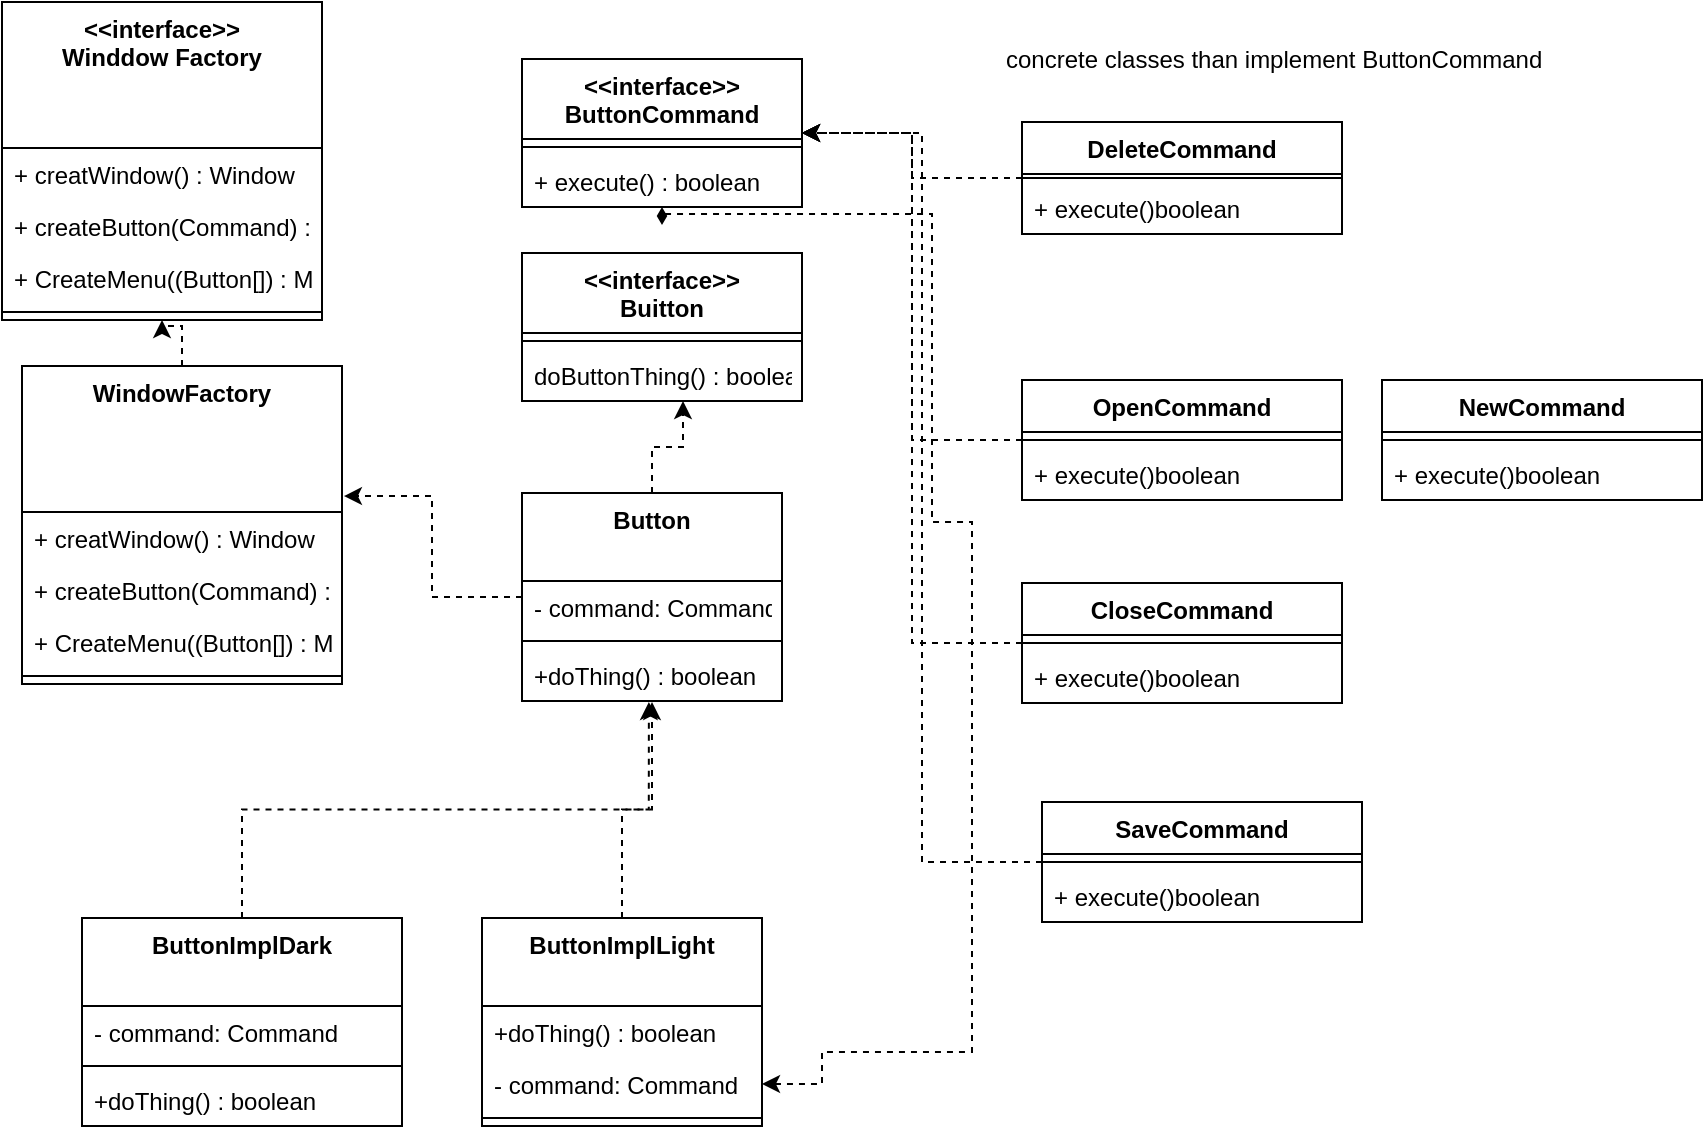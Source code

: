 <mxfile version="12.1.8" type="github" pages="1">
  <diagram id="RCSqsCl_UlnlOMIe7hOC" name="Page-1">
    <mxGraphModel dx="728" dy="740" grid="1" gridSize="10" guides="1" tooltips="1" connect="1" arrows="1" fold="1" page="1" pageScale="1" pageWidth="850" pageHeight="1100" math="0" shadow="0">
      <root>
        <mxCell id="0"/>
        <mxCell id="1" parent="0"/>
        <mxCell id="8Fv7Tn2c3ci1tTQjPgPF-1" value="&lt;&lt;interface&gt;&gt;&#xa;Buitton&#xa;" style="swimlane;fontStyle=1;align=center;verticalAlign=top;childLayout=stackLayout;horizontal=1;startSize=40;horizontalStack=0;resizeParent=1;resizeParentMax=0;resizeLast=0;collapsible=1;marginBottom=0;" vertex="1" parent="1">
          <mxGeometry x="260" y="165.5" width="140" height="74" as="geometry"/>
        </mxCell>
        <mxCell id="8Fv7Tn2c3ci1tTQjPgPF-3" value="" style="line;strokeWidth=1;fillColor=none;align=left;verticalAlign=middle;spacingTop=-1;spacingLeft=3;spacingRight=3;rotatable=0;labelPosition=right;points=[];portConstraint=eastwest;" vertex="1" parent="8Fv7Tn2c3ci1tTQjPgPF-1">
          <mxGeometry y="40" width="140" height="8" as="geometry"/>
        </mxCell>
        <mxCell id="8Fv7Tn2c3ci1tTQjPgPF-4" value="doButtonThing() : boolean" style="text;strokeColor=none;fillColor=none;align=left;verticalAlign=top;spacingLeft=4;spacingRight=4;overflow=hidden;rotatable=0;points=[[0,0.5],[1,0.5]];portConstraint=eastwest;" vertex="1" parent="8Fv7Tn2c3ci1tTQjPgPF-1">
          <mxGeometry y="48" width="140" height="26" as="geometry"/>
        </mxCell>
        <mxCell id="8Fv7Tn2c3ci1tTQjPgPF-24" style="edgeStyle=orthogonalEdgeStyle;rounded=0;orthogonalLoop=1;jettySize=auto;html=1;entryX=0.575;entryY=1;entryDx=0;entryDy=0;entryPerimeter=0;dashed=1;" edge="1" parent="1" source="8Fv7Tn2c3ci1tTQjPgPF-8" target="8Fv7Tn2c3ci1tTQjPgPF-4">
          <mxGeometry relative="1" as="geometry"/>
        </mxCell>
        <mxCell id="8Fv7Tn2c3ci1tTQjPgPF-75" style="edgeStyle=orthogonalEdgeStyle;rounded=0;orthogonalLoop=1;jettySize=auto;html=1;entryX=1.006;entryY=0.409;entryDx=0;entryDy=0;entryPerimeter=0;dashed=1;" edge="1" parent="1" source="8Fv7Tn2c3ci1tTQjPgPF-8" target="8Fv7Tn2c3ci1tTQjPgPF-44">
          <mxGeometry relative="1" as="geometry"/>
        </mxCell>
        <mxCell id="8Fv7Tn2c3ci1tTQjPgPF-8" value="Button" style="swimlane;fontStyle=1;align=center;verticalAlign=top;childLayout=stackLayout;horizontal=1;startSize=44;horizontalStack=0;resizeParent=1;resizeParentMax=0;resizeLast=0;collapsible=1;marginBottom=0;" vertex="1" parent="1">
          <mxGeometry x="260" y="285.5" width="130" height="104" as="geometry"/>
        </mxCell>
        <mxCell id="8Fv7Tn2c3ci1tTQjPgPF-9" value="- command: Command" style="text;strokeColor=none;fillColor=none;align=left;verticalAlign=top;spacingLeft=4;spacingRight=4;overflow=hidden;rotatable=0;points=[[0,0.5],[1,0.5]];portConstraint=eastwest;" vertex="1" parent="8Fv7Tn2c3ci1tTQjPgPF-8">
          <mxGeometry y="44" width="130" height="26" as="geometry"/>
        </mxCell>
        <mxCell id="8Fv7Tn2c3ci1tTQjPgPF-10" value="" style="line;strokeWidth=1;fillColor=none;align=left;verticalAlign=middle;spacingTop=-1;spacingLeft=3;spacingRight=3;rotatable=0;labelPosition=right;points=[];portConstraint=eastwest;" vertex="1" parent="8Fv7Tn2c3ci1tTQjPgPF-8">
          <mxGeometry y="70" width="130" height="8" as="geometry"/>
        </mxCell>
        <mxCell id="8Fv7Tn2c3ci1tTQjPgPF-11" value="+doThing() : boolean" style="text;strokeColor=none;fillColor=none;align=left;verticalAlign=top;spacingLeft=4;spacingRight=4;overflow=hidden;rotatable=0;points=[[0,0.5],[1,0.5]];portConstraint=eastwest;" vertex="1" parent="8Fv7Tn2c3ci1tTQjPgPF-8">
          <mxGeometry y="78" width="130" height="26" as="geometry"/>
        </mxCell>
        <mxCell id="8Fv7Tn2c3ci1tTQjPgPF-12" value="&lt;&lt;interface&gt;&gt;&#xa;Winddow Factory&#xa;" style="swimlane;fontStyle=1;align=center;verticalAlign=top;childLayout=stackLayout;horizontal=1;startSize=73;horizontalStack=0;resizeParent=1;resizeParentMax=0;resizeLast=0;collapsible=1;marginBottom=0;" vertex="1" parent="1">
          <mxGeometry y="40" width="160" height="159" as="geometry"/>
        </mxCell>
        <mxCell id="8Fv7Tn2c3ci1tTQjPgPF-13" value="+ creatWindow() : Window" style="text;strokeColor=none;fillColor=none;align=left;verticalAlign=top;spacingLeft=4;spacingRight=4;overflow=hidden;rotatable=0;points=[[0,0.5],[1,0.5]];portConstraint=eastwest;" vertex="1" parent="8Fv7Tn2c3ci1tTQjPgPF-12">
          <mxGeometry y="73" width="160" height="26" as="geometry"/>
        </mxCell>
        <mxCell id="8Fv7Tn2c3ci1tTQjPgPF-20" value="+ createButton(Command) : Button " style="text;strokeColor=none;fillColor=none;align=left;verticalAlign=top;spacingLeft=4;spacingRight=4;overflow=hidden;rotatable=0;points=[[0,0.5],[1,0.5]];portConstraint=eastwest;" vertex="1" parent="8Fv7Tn2c3ci1tTQjPgPF-12">
          <mxGeometry y="99" width="160" height="26" as="geometry"/>
        </mxCell>
        <mxCell id="8Fv7Tn2c3ci1tTQjPgPF-21" value="+ CreateMenu((Button[]) : Menu" style="text;strokeColor=none;fillColor=none;align=left;verticalAlign=top;spacingLeft=4;spacingRight=4;overflow=hidden;rotatable=0;points=[[0,0.5],[1,0.5]];portConstraint=eastwest;" vertex="1" parent="8Fv7Tn2c3ci1tTQjPgPF-12">
          <mxGeometry y="125" width="160" height="26" as="geometry"/>
        </mxCell>
        <mxCell id="8Fv7Tn2c3ci1tTQjPgPF-14" value="" style="line;strokeWidth=1;fillColor=none;align=left;verticalAlign=middle;spacingTop=-1;spacingLeft=3;spacingRight=3;rotatable=0;labelPosition=right;points=[];portConstraint=eastwest;" vertex="1" parent="8Fv7Tn2c3ci1tTQjPgPF-12">
          <mxGeometry y="151" width="160" height="8" as="geometry"/>
        </mxCell>
        <mxCell id="8Fv7Tn2c3ci1tTQjPgPF-67" style="edgeStyle=orthogonalEdgeStyle;rounded=0;orthogonalLoop=1;jettySize=auto;html=1;entryX=1;entryY=0.5;entryDx=0;entryDy=0;dashed=1;" edge="1" parent="1" source="8Fv7Tn2c3ci1tTQjPgPF-16" target="8Fv7Tn2c3ci1tTQjPgPF-54">
          <mxGeometry relative="1" as="geometry"/>
        </mxCell>
        <mxCell id="8Fv7Tn2c3ci1tTQjPgPF-16" value="DeleteCommand" style="swimlane;fontStyle=1;align=center;verticalAlign=top;childLayout=stackLayout;horizontal=1;startSize=26;horizontalStack=0;resizeParent=1;resizeParentMax=0;resizeLast=0;collapsible=1;marginBottom=0;" vertex="1" parent="1">
          <mxGeometry x="510" y="100" width="160" height="56" as="geometry"/>
        </mxCell>
        <mxCell id="8Fv7Tn2c3ci1tTQjPgPF-18" value="" style="line;strokeWidth=1;fillColor=none;align=left;verticalAlign=middle;spacingTop=-1;spacingLeft=3;spacingRight=3;rotatable=0;labelPosition=right;points=[];portConstraint=eastwest;" vertex="1" parent="8Fv7Tn2c3ci1tTQjPgPF-16">
          <mxGeometry y="26" width="160" height="4" as="geometry"/>
        </mxCell>
        <mxCell id="8Fv7Tn2c3ci1tTQjPgPF-19" value="+ execute()boolean" style="text;strokeColor=none;fillColor=none;align=left;verticalAlign=top;spacingLeft=4;spacingRight=4;overflow=hidden;rotatable=0;points=[[0,0.5],[1,0.5]];portConstraint=eastwest;" vertex="1" parent="8Fv7Tn2c3ci1tTQjPgPF-16">
          <mxGeometry y="30" width="160" height="26" as="geometry"/>
        </mxCell>
        <mxCell id="8Fv7Tn2c3ci1tTQjPgPF-66" style="edgeStyle=orthogonalEdgeStyle;rounded=0;orthogonalLoop=1;jettySize=auto;html=1;entryX=1;entryY=0.5;entryDx=0;entryDy=0;dashed=1;" edge="1" parent="1" source="8Fv7Tn2c3ci1tTQjPgPF-25" target="8Fv7Tn2c3ci1tTQjPgPF-54">
          <mxGeometry relative="1" as="geometry"/>
        </mxCell>
        <mxCell id="8Fv7Tn2c3ci1tTQjPgPF-25" value="OpenCommand" style="swimlane;fontStyle=1;align=center;verticalAlign=top;childLayout=stackLayout;horizontal=1;startSize=26;horizontalStack=0;resizeParent=1;resizeParentMax=0;resizeLast=0;collapsible=1;marginBottom=0;" vertex="1" parent="1">
          <mxGeometry x="510" y="229" width="160" height="60" as="geometry"/>
        </mxCell>
        <mxCell id="8Fv7Tn2c3ci1tTQjPgPF-26" value="" style="line;strokeWidth=1;fillColor=none;align=left;verticalAlign=middle;spacingTop=-1;spacingLeft=3;spacingRight=3;rotatable=0;labelPosition=right;points=[];portConstraint=eastwest;" vertex="1" parent="8Fv7Tn2c3ci1tTQjPgPF-25">
          <mxGeometry y="26" width="160" height="8" as="geometry"/>
        </mxCell>
        <mxCell id="8Fv7Tn2c3ci1tTQjPgPF-27" value="+ execute()boolean" style="text;strokeColor=none;fillColor=none;align=left;verticalAlign=top;spacingLeft=4;spacingRight=4;overflow=hidden;rotatable=0;points=[[0,0.5],[1,0.5]];portConstraint=eastwest;" vertex="1" parent="8Fv7Tn2c3ci1tTQjPgPF-25">
          <mxGeometry y="34" width="160" height="26" as="geometry"/>
        </mxCell>
        <mxCell id="8Fv7Tn2c3ci1tTQjPgPF-63" style="edgeStyle=orthogonalEdgeStyle;rounded=0;orthogonalLoop=1;jettySize=auto;html=1;entryX=1;entryY=0.5;entryDx=0;entryDy=0;dashed=1;" edge="1" parent="1" source="8Fv7Tn2c3ci1tTQjPgPF-28" target="8Fv7Tn2c3ci1tTQjPgPF-54">
          <mxGeometry relative="1" as="geometry"/>
        </mxCell>
        <mxCell id="8Fv7Tn2c3ci1tTQjPgPF-28" value="CloseCommand" style="swimlane;fontStyle=1;align=center;verticalAlign=top;childLayout=stackLayout;horizontal=1;startSize=26;horizontalStack=0;resizeParent=1;resizeParentMax=0;resizeLast=0;collapsible=1;marginBottom=0;" vertex="1" parent="1">
          <mxGeometry x="510" y="330.5" width="160" height="60" as="geometry"/>
        </mxCell>
        <mxCell id="8Fv7Tn2c3ci1tTQjPgPF-29" value="" style="line;strokeWidth=1;fillColor=none;align=left;verticalAlign=middle;spacingTop=-1;spacingLeft=3;spacingRight=3;rotatable=0;labelPosition=right;points=[];portConstraint=eastwest;" vertex="1" parent="8Fv7Tn2c3ci1tTQjPgPF-28">
          <mxGeometry y="26" width="160" height="8" as="geometry"/>
        </mxCell>
        <mxCell id="8Fv7Tn2c3ci1tTQjPgPF-30" value="+ execute()boolean" style="text;strokeColor=none;fillColor=none;align=left;verticalAlign=top;spacingLeft=4;spacingRight=4;overflow=hidden;rotatable=0;points=[[0,0.5],[1,0.5]];portConstraint=eastwest;" vertex="1" parent="8Fv7Tn2c3ci1tTQjPgPF-28">
          <mxGeometry y="34" width="160" height="26" as="geometry"/>
        </mxCell>
        <mxCell id="8Fv7Tn2c3ci1tTQjPgPF-64" style="edgeStyle=orthogonalEdgeStyle;rounded=0;orthogonalLoop=1;jettySize=auto;html=1;entryX=1;entryY=0.5;entryDx=0;entryDy=0;dashed=1;" edge="1" parent="1" source="8Fv7Tn2c3ci1tTQjPgPF-31" target="8Fv7Tn2c3ci1tTQjPgPF-54">
          <mxGeometry relative="1" as="geometry"/>
        </mxCell>
        <mxCell id="8Fv7Tn2c3ci1tTQjPgPF-31" value="SaveCommand" style="swimlane;fontStyle=1;align=center;verticalAlign=top;childLayout=stackLayout;horizontal=1;startSize=26;horizontalStack=0;resizeParent=1;resizeParentMax=0;resizeLast=0;collapsible=1;marginBottom=0;" vertex="1" parent="1">
          <mxGeometry x="520" y="440" width="160" height="60" as="geometry"/>
        </mxCell>
        <mxCell id="8Fv7Tn2c3ci1tTQjPgPF-32" value="" style="line;strokeWidth=1;fillColor=none;align=left;verticalAlign=middle;spacingTop=-1;spacingLeft=3;spacingRight=3;rotatable=0;labelPosition=right;points=[];portConstraint=eastwest;" vertex="1" parent="8Fv7Tn2c3ci1tTQjPgPF-31">
          <mxGeometry y="26" width="160" height="8" as="geometry"/>
        </mxCell>
        <mxCell id="8Fv7Tn2c3ci1tTQjPgPF-33" value="+ execute()boolean" style="text;strokeColor=none;fillColor=none;align=left;verticalAlign=top;spacingLeft=4;spacingRight=4;overflow=hidden;rotatable=0;points=[[0,0.5],[1,0.5]];portConstraint=eastwest;" vertex="1" parent="8Fv7Tn2c3ci1tTQjPgPF-31">
          <mxGeometry y="34" width="160" height="26" as="geometry"/>
        </mxCell>
        <mxCell id="8Fv7Tn2c3ci1tTQjPgPF-50" style="edgeStyle=orthogonalEdgeStyle;rounded=0;orthogonalLoop=1;jettySize=auto;html=1;entryX=0.5;entryY=1;entryDx=0;entryDy=0;dashed=1;" edge="1" parent="1" source="8Fv7Tn2c3ci1tTQjPgPF-44" target="8Fv7Tn2c3ci1tTQjPgPF-12">
          <mxGeometry relative="1" as="geometry"/>
        </mxCell>
        <mxCell id="8Fv7Tn2c3ci1tTQjPgPF-44" value="WindowFactory" style="swimlane;fontStyle=1;align=center;verticalAlign=top;childLayout=stackLayout;horizontal=1;startSize=73;horizontalStack=0;resizeParent=1;resizeParentMax=0;resizeLast=0;collapsible=1;marginBottom=0;" vertex="1" parent="1">
          <mxGeometry x="10" y="222" width="160" height="159" as="geometry"/>
        </mxCell>
        <mxCell id="8Fv7Tn2c3ci1tTQjPgPF-45" value="+ creatWindow() : Window" style="text;strokeColor=none;fillColor=none;align=left;verticalAlign=top;spacingLeft=4;spacingRight=4;overflow=hidden;rotatable=0;points=[[0,0.5],[1,0.5]];portConstraint=eastwest;" vertex="1" parent="8Fv7Tn2c3ci1tTQjPgPF-44">
          <mxGeometry y="73" width="160" height="26" as="geometry"/>
        </mxCell>
        <mxCell id="8Fv7Tn2c3ci1tTQjPgPF-46" value="+ createButton(Command) : Button " style="text;strokeColor=none;fillColor=none;align=left;verticalAlign=top;spacingLeft=4;spacingRight=4;overflow=hidden;rotatable=0;points=[[0,0.5],[1,0.5]];portConstraint=eastwest;" vertex="1" parent="8Fv7Tn2c3ci1tTQjPgPF-44">
          <mxGeometry y="99" width="160" height="26" as="geometry"/>
        </mxCell>
        <mxCell id="8Fv7Tn2c3ci1tTQjPgPF-47" value="+ CreateMenu((Button[]) : Menu" style="text;strokeColor=none;fillColor=none;align=left;verticalAlign=top;spacingLeft=4;spacingRight=4;overflow=hidden;rotatable=0;points=[[0,0.5],[1,0.5]];portConstraint=eastwest;" vertex="1" parent="8Fv7Tn2c3ci1tTQjPgPF-44">
          <mxGeometry y="125" width="160" height="26" as="geometry"/>
        </mxCell>
        <mxCell id="8Fv7Tn2c3ci1tTQjPgPF-48" value="" style="line;strokeWidth=1;fillColor=none;align=left;verticalAlign=middle;spacingTop=-1;spacingLeft=3;spacingRight=3;rotatable=0;labelPosition=right;points=[];portConstraint=eastwest;" vertex="1" parent="8Fv7Tn2c3ci1tTQjPgPF-44">
          <mxGeometry y="151" width="160" height="8" as="geometry"/>
        </mxCell>
        <mxCell id="8Fv7Tn2c3ci1tTQjPgPF-51" value="NewCommand" style="swimlane;fontStyle=1;align=center;verticalAlign=top;childLayout=stackLayout;horizontal=1;startSize=26;horizontalStack=0;resizeParent=1;resizeParentMax=0;resizeLast=0;collapsible=1;marginBottom=0;" vertex="1" parent="1">
          <mxGeometry x="690" y="229" width="160" height="60" as="geometry"/>
        </mxCell>
        <mxCell id="8Fv7Tn2c3ci1tTQjPgPF-52" value="" style="line;strokeWidth=1;fillColor=none;align=left;verticalAlign=middle;spacingTop=-1;spacingLeft=3;spacingRight=3;rotatable=0;labelPosition=right;points=[];portConstraint=eastwest;" vertex="1" parent="8Fv7Tn2c3ci1tTQjPgPF-51">
          <mxGeometry y="26" width="160" height="8" as="geometry"/>
        </mxCell>
        <mxCell id="8Fv7Tn2c3ci1tTQjPgPF-53" value="+ execute()boolean" style="text;strokeColor=none;fillColor=none;align=left;verticalAlign=top;spacingLeft=4;spacingRight=4;overflow=hidden;rotatable=0;points=[[0,0.5],[1,0.5]];portConstraint=eastwest;" vertex="1" parent="8Fv7Tn2c3ci1tTQjPgPF-51">
          <mxGeometry y="34" width="160" height="26" as="geometry"/>
        </mxCell>
        <mxCell id="8Fv7Tn2c3ci1tTQjPgPF-74" style="edgeStyle=orthogonalEdgeStyle;rounded=0;orthogonalLoop=1;jettySize=auto;html=1;entryX=1;entryY=0.5;entryDx=0;entryDy=0;dashed=1;startArrow=diamondThin;startFill=1;" edge="1" parent="1" source="8Fv7Tn2c3ci1tTQjPgPF-54" target="8Fv7Tn2c3ci1tTQjPgPF-60">
          <mxGeometry relative="1" as="geometry">
            <Array as="points">
              <mxPoint x="465" y="146"/>
              <mxPoint x="465" y="300"/>
              <mxPoint x="485" y="300"/>
              <mxPoint x="485" y="565"/>
              <mxPoint x="410" y="565"/>
              <mxPoint x="410" y="581"/>
            </Array>
          </mxGeometry>
        </mxCell>
        <mxCell id="8Fv7Tn2c3ci1tTQjPgPF-54" value="&lt;&lt;interface&gt;&gt;&#xa;ButtonCommand" style="swimlane;fontStyle=1;align=center;verticalAlign=top;childLayout=stackLayout;horizontal=1;startSize=40;horizontalStack=0;resizeParent=1;resizeParentMax=0;resizeLast=0;collapsible=1;marginBottom=0;" vertex="1" parent="1">
          <mxGeometry x="260" y="68.5" width="140" height="74" as="geometry"/>
        </mxCell>
        <mxCell id="8Fv7Tn2c3ci1tTQjPgPF-55" value="" style="line;strokeWidth=1;fillColor=none;align=left;verticalAlign=middle;spacingTop=-1;spacingLeft=3;spacingRight=3;rotatable=0;labelPosition=right;points=[];portConstraint=eastwest;" vertex="1" parent="8Fv7Tn2c3ci1tTQjPgPF-54">
          <mxGeometry y="40" width="140" height="8" as="geometry"/>
        </mxCell>
        <mxCell id="8Fv7Tn2c3ci1tTQjPgPF-56" value="+ execute() : boolean" style="text;strokeColor=none;fillColor=none;align=left;verticalAlign=top;spacingLeft=4;spacingRight=4;overflow=hidden;rotatable=0;points=[[0,0.5],[1,0.5]];portConstraint=eastwest;" vertex="1" parent="8Fv7Tn2c3ci1tTQjPgPF-54">
          <mxGeometry y="48" width="140" height="26" as="geometry"/>
        </mxCell>
        <mxCell id="8Fv7Tn2c3ci1tTQjPgPF-73" style="edgeStyle=orthogonalEdgeStyle;rounded=0;orthogonalLoop=1;jettySize=auto;html=1;entryX=0.488;entryY=1.019;entryDx=0;entryDy=0;entryPerimeter=0;dashed=1;" edge="1" parent="1" source="8Fv7Tn2c3ci1tTQjPgPF-59" target="8Fv7Tn2c3ci1tTQjPgPF-11">
          <mxGeometry relative="1" as="geometry">
            <mxPoint x="320" y="490" as="sourcePoint"/>
          </mxGeometry>
        </mxCell>
        <mxCell id="8Fv7Tn2c3ci1tTQjPgPF-59" value="ButtonImplLight" style="swimlane;fontStyle=1;align=center;verticalAlign=top;childLayout=stackLayout;horizontal=1;startSize=44;horizontalStack=0;resizeParent=1;resizeParentMax=0;resizeLast=0;collapsible=1;marginBottom=0;" vertex="1" parent="1">
          <mxGeometry x="240" y="498" width="140" height="104" as="geometry"/>
        </mxCell>
        <mxCell id="8Fv7Tn2c3ci1tTQjPgPF-62" value="+doThing() : boolean" style="text;strokeColor=none;fillColor=none;align=left;verticalAlign=top;spacingLeft=4;spacingRight=4;overflow=hidden;rotatable=0;points=[[0,0.5],[1,0.5]];portConstraint=eastwest;" vertex="1" parent="8Fv7Tn2c3ci1tTQjPgPF-59">
          <mxGeometry y="44" width="140" height="26" as="geometry"/>
        </mxCell>
        <mxCell id="8Fv7Tn2c3ci1tTQjPgPF-60" value="- command: Command" style="text;strokeColor=none;fillColor=none;align=left;verticalAlign=top;spacingLeft=4;spacingRight=4;overflow=hidden;rotatable=0;points=[[0,0.5],[1,0.5]];portConstraint=eastwest;" vertex="1" parent="8Fv7Tn2c3ci1tTQjPgPF-59">
          <mxGeometry y="70" width="140" height="26" as="geometry"/>
        </mxCell>
        <mxCell id="8Fv7Tn2c3ci1tTQjPgPF-61" value="" style="line;strokeWidth=1;fillColor=none;align=left;verticalAlign=middle;spacingTop=-1;spacingLeft=3;spacingRight=3;rotatable=0;labelPosition=right;points=[];portConstraint=eastwest;" vertex="1" parent="8Fv7Tn2c3ci1tTQjPgPF-59">
          <mxGeometry y="96" width="140" height="8" as="geometry"/>
        </mxCell>
        <mxCell id="8Fv7Tn2c3ci1tTQjPgPF-72" style="edgeStyle=orthogonalEdgeStyle;rounded=0;orthogonalLoop=1;jettySize=auto;html=1;entryX=0.5;entryY=1.019;entryDx=0;entryDy=0;entryPerimeter=0;dashed=1;" edge="1" parent="1" source="8Fv7Tn2c3ci1tTQjPgPF-68" target="8Fv7Tn2c3ci1tTQjPgPF-11">
          <mxGeometry relative="1" as="geometry"/>
        </mxCell>
        <mxCell id="8Fv7Tn2c3ci1tTQjPgPF-68" value="ButtonImplDark" style="swimlane;fontStyle=1;align=center;verticalAlign=top;childLayout=stackLayout;horizontal=1;startSize=44;horizontalStack=0;resizeParent=1;resizeParentMax=0;resizeLast=0;collapsible=1;marginBottom=0;" vertex="1" parent="1">
          <mxGeometry x="40" y="498" width="160" height="104" as="geometry"/>
        </mxCell>
        <mxCell id="8Fv7Tn2c3ci1tTQjPgPF-69" value="- command: Command" style="text;strokeColor=none;fillColor=none;align=left;verticalAlign=top;spacingLeft=4;spacingRight=4;overflow=hidden;rotatable=0;points=[[0,0.5],[1,0.5]];portConstraint=eastwest;" vertex="1" parent="8Fv7Tn2c3ci1tTQjPgPF-68">
          <mxGeometry y="44" width="160" height="26" as="geometry"/>
        </mxCell>
        <mxCell id="8Fv7Tn2c3ci1tTQjPgPF-70" value="" style="line;strokeWidth=1;fillColor=none;align=left;verticalAlign=middle;spacingTop=-1;spacingLeft=3;spacingRight=3;rotatable=0;labelPosition=right;points=[];portConstraint=eastwest;" vertex="1" parent="8Fv7Tn2c3ci1tTQjPgPF-68">
          <mxGeometry y="70" width="160" height="8" as="geometry"/>
        </mxCell>
        <mxCell id="8Fv7Tn2c3ci1tTQjPgPF-71" value="+doThing() : boolean" style="text;strokeColor=none;fillColor=none;align=left;verticalAlign=top;spacingLeft=4;spacingRight=4;overflow=hidden;rotatable=0;points=[[0,0.5],[1,0.5]];portConstraint=eastwest;" vertex="1" parent="8Fv7Tn2c3ci1tTQjPgPF-68">
          <mxGeometry y="78" width="160" height="26" as="geometry"/>
        </mxCell>
        <mxCell id="8Fv7Tn2c3ci1tTQjPgPF-77" value="concrete classes than implement ButtonCommand" style="text;html=1;resizable=0;points=[];autosize=1;align=left;verticalAlign=top;spacingTop=-4;" vertex="1" parent="1">
          <mxGeometry x="500" y="58.5" width="280" height="20" as="geometry"/>
        </mxCell>
      </root>
    </mxGraphModel>
  </diagram>
</mxfile>
